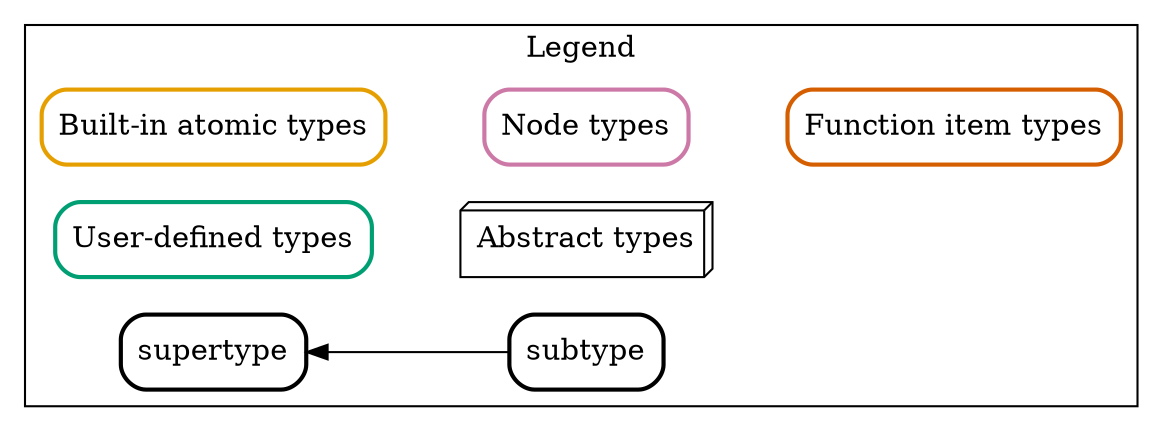 digraph {
  rankdir=LR;

  subgraph cluster_legend {
    label = "Legend"
    _bat [shape="box", style="rounded",
          color="#e69f00", penwidth=2,
          label="Built-in atomic types"]
    _nod [shape="box", style="rounded",
          color="#cc79a7", penwidth=2,
          label="Node types"]
    _fit [shape="box", style="rounded",
          color="#d55e00", penwidth=2,
          label="Function item types"]
    _udt [shape="box", style="rounded",
          color="#009e73", penwidth=2,
          label="User-defined types"]
    _abt [shape="box3d",
          color="black", penwidth=1,
          label="Abstract types"]
    _type [shape="box", style="rounded",
          color="#000000", penwidth=2,
          label="supertype"]
    _stype [shape="box", style="rounded",
            color="#000000", penwidth=2,
            label="subtype"]

    _bat -> _nod -> _fit [style=invis]
    _udt -> _abt [style=invis]
    _type -> _stype [dir=back]
  }
}
